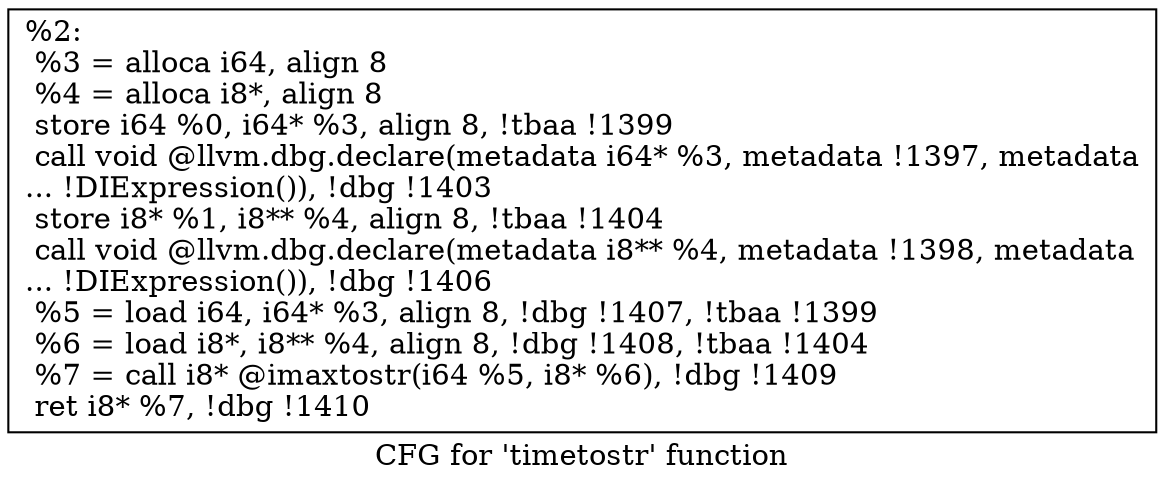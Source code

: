 digraph "CFG for 'timetostr' function" {
	label="CFG for 'timetostr' function";

	Node0x23fff70 [shape=record,label="{%2:\l  %3 = alloca i64, align 8\l  %4 = alloca i8*, align 8\l  store i64 %0, i64* %3, align 8, !tbaa !1399\l  call void @llvm.dbg.declare(metadata i64* %3, metadata !1397, metadata\l... !DIExpression()), !dbg !1403\l  store i8* %1, i8** %4, align 8, !tbaa !1404\l  call void @llvm.dbg.declare(metadata i8** %4, metadata !1398, metadata\l... !DIExpression()), !dbg !1406\l  %5 = load i64, i64* %3, align 8, !dbg !1407, !tbaa !1399\l  %6 = load i8*, i8** %4, align 8, !dbg !1408, !tbaa !1404\l  %7 = call i8* @imaxtostr(i64 %5, i8* %6), !dbg !1409\l  ret i8* %7, !dbg !1410\l}"];
}
